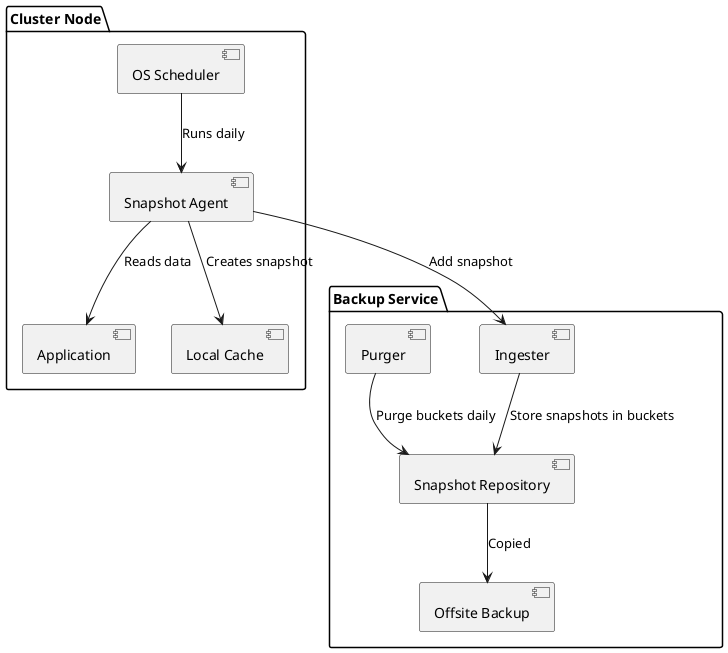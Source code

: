 @startuml

package "Cluster Node" {
    [OS Scheduler]
    [Application]
    [Snapshot Agent]
    [Local Cache]

    [OS Scheduler] --> [Snapshot Agent] : Runs daily
    [Snapshot Agent] --> [Application] : Reads data
    [Snapshot Agent] --> [Local Cache] : Creates snapshot
    
}

package "Backup Service" {
    [Ingester]
    [Purger]
    [Snapshot Repository]
    [Offsite Backup]

    [Snapshot Agent] --> [Ingester] : Add snapshot
    [Ingester] --> [Snapshot Repository] : Store snapshots in buckets
    [Purger] -->  [Snapshot Repository] : Purge buckets daily
    [Snapshot Repository] --> [Offsite Backup] : Copied
}

@enduml
